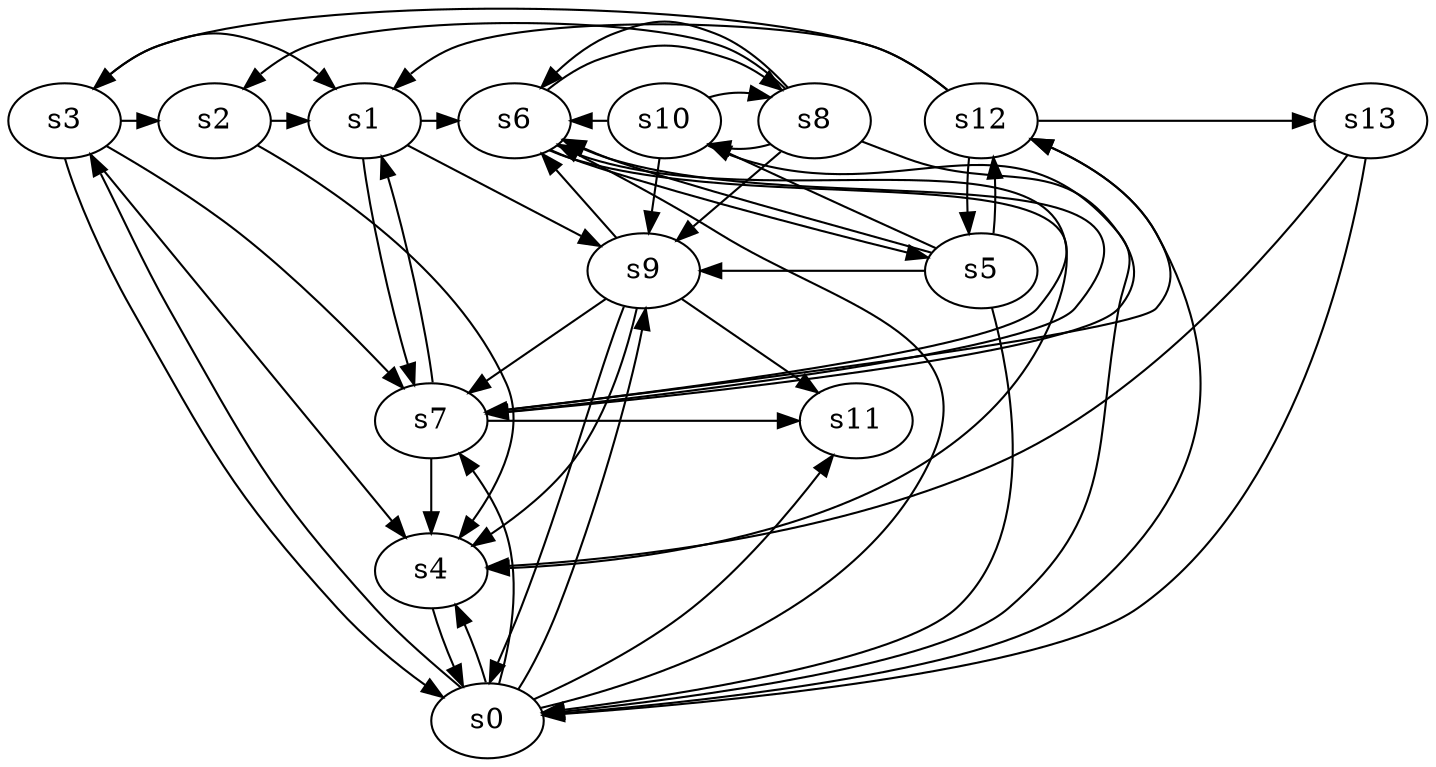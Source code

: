 digraph game_0866_complex_14 {
    s0 [name="s0", player=1, target=1];
    s1 [name="s1", player=1];
    s2 [name="s2", player=1];
    s3 [name="s3", player=1];
    s4 [name="s4", player=1];
    s5 [name="s5", player=0];
    s6 [name="s6", player=1, target=1];
    s7 [name="s7", player=1];
    s8 [name="s8", player=1];
    s9 [name="s9", player=0];
    s10 [name="s10", player=0];
    s11 [name="s11", player=0];
    s12 [name="s12", player=0, target=1];
    s13 [name="s13", player=0, target=1];

    s0 -> s3 [constraint="time % 6 == 1"];
    s0 -> s4 [constraint="time % 2 == 1 || time % 5 == 2"];
    s0 -> s6 [constraint="time % 7 == 3"];
    s0 -> s7 [constraint="time % 5 == 2 || time % 4 == 2"];
    s0 -> s9 [constraint="time == 2 || time == 3 || time == 9 || time == 17 || time == 20"];
    s0 -> s11 [constraint="time % 2 == 0 && time % 3 == 0"];
    s0 -> s12 [constraint="!(time % 4 == 1)"];
    s1 -> s6 [constraint="time % 3 == 1"];
    s1 -> s7 [constraint="time % 3 == 0"];
    s1 -> s9;
    s2 -> s1 [constraint="time % 4 == 2 || time % 4 == 2"];
    s2 -> s4 [constraint="time % 2 == 1 || time % 3 == 1"];
    s3 -> s0 [constraint="!(time % 2 == 0)"];
    s3 -> s1 [constraint="!(time % 6 == 3)"];
    s3 -> s2 [constraint="time % 4 == 3 && time % 5 == 3"];
    s3 -> s4 [constraint="time % 4 == 1 && time % 5 == 0"];
    s3 -> s7 [constraint="time % 3 == 2 && time % 4 == 1"];
    s4 -> s0;
    s5 -> s0 [constraint="!(time % 3 == 2)"];
    s5 -> s6 [constraint="time % 4 == 1 || time % 5 == 4"];
    s5 -> s9 [constraint="!(time % 3 == 2)"];
    s5 -> s10 [constraint="!(time % 6 == 0)"];
    s5 -> s12 [constraint="time == 13 || time == 16"];
    s6 -> s4 [constraint="time % 2 == 1"];
    s6 -> s5 [constraint="time % 2 == 0 && time % 4 == 2"];
    s6 -> s7 [constraint="time % 3 == 0 && time % 5 == 4"];
    s6 -> s8 [constraint="time == 7"];
    s7 -> s1 [constraint="!(time % 5 == 1)"];
    s7 -> s4;
    s7 -> s6 [constraint="!(time % 3 == 0)"];
    s7 -> s11 [constraint="time % 2 == 1 || time % 3 == 2"];
    s7 -> s12 [constraint="!(time % 4 == 1)"];
    s8 -> s2 [constraint="time % 2 == 0"];
    s8 -> s6 [constraint="time % 8 == 4"];
    s8 -> s7 [constraint="time % 4 == 1 && time % 5 == 0"];
    s8 -> s9;
    s8 -> s10 [constraint="time % 4 == 3 && time % 3 == 0"];
    s9 -> s0;
    s9 -> s4 [constraint="time % 3 == 2 && time % 5 == 0"];
    s9 -> s6 [constraint="time % 6 == 1"];
    s9 -> s7;
    s9 -> s11;
    s10 -> s0 [constraint="time % 8 == 4"];
    s10 -> s6 [constraint="time % 3 == 1 && time % 3 == 0"];
    s10 -> s8 [constraint="!(time % 6 == 2)"];
    s10 -> s9 [constraint="time % 2 == 1 && time % 4 == 1"];
    s12 -> s1 [constraint="time % 2 == 1 || time % 2 == 1"];
    s12 -> s3 [constraint="time % 4 == 1 && time % 5 == 4"];
    s12 -> s5;
    s12 -> s13 [constraint="time == 8 || time == 12 || time == 14 || time == 21"];
    s13 -> s0 [constraint="!(time % 4 == 3)"];
    s13 -> s4 [constraint="time == 0 || time == 1 || time == 5 || time == 7 || time == 11"];
}
